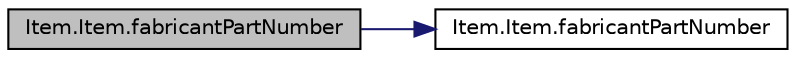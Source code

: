 digraph "Item.Item.fabricantPartNumber"
{
 // LATEX_PDF_SIZE
  edge [fontname="Helvetica",fontsize="10",labelfontname="Helvetica",labelfontsize="10"];
  node [fontname="Helvetica",fontsize="10",shape=record];
  rankdir="LR";
  Node1 [label="Item.Item.fabricantPartNumber",height=0.2,width=0.4,color="black", fillcolor="grey75", style="filled", fontcolor="black",tooltip=" "];
  Node1 -> Node2 [color="midnightblue",fontsize="10",style="solid",fontname="Helvetica"];
  Node2 [label="Item.Item.fabricantPartNumber",height=0.2,width=0.4,color="black", fillcolor="white", style="filled",URL="$class_item_1_1_item.html#aa9ddae5546798b8e3b5e9661f0c58ed8",tooltip=" "];
}
